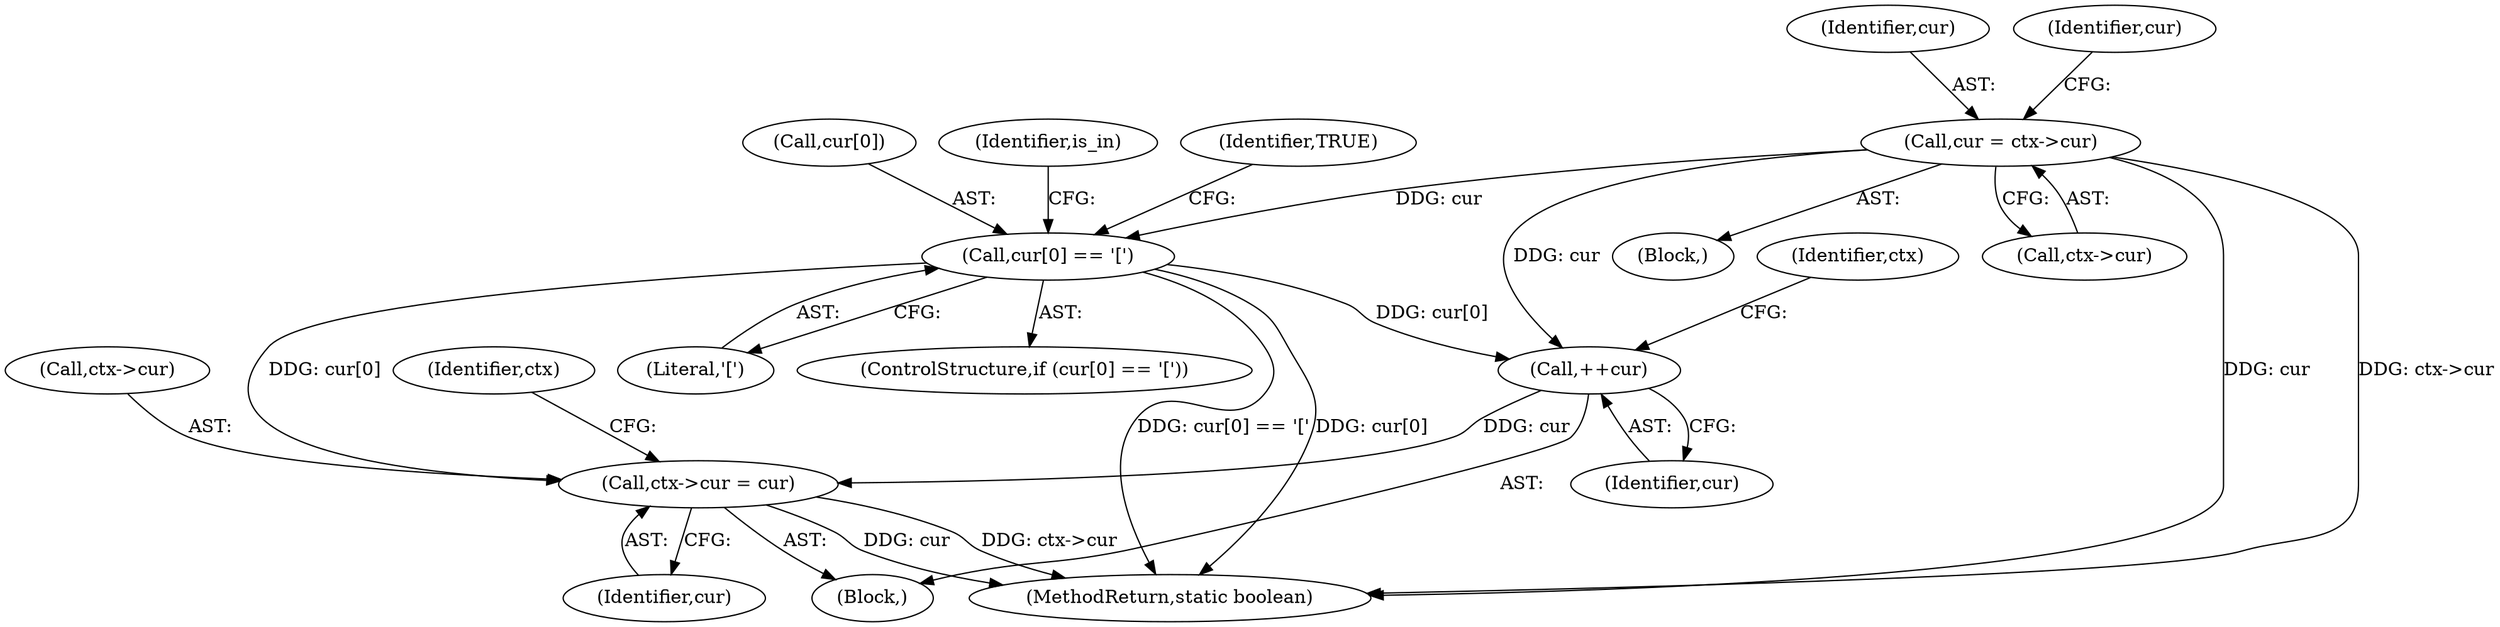 digraph "0_virglrenderer_e534b51ca3c3cd25f3990589932a9ed711c59b27@pointer" {
"1001324" [label="(Call,cur = ctx->cur)"];
"1001333" [label="(Call,cur[0] == '[')"];
"1001353" [label="(Call,++cur)"];
"1001355" [label="(Call,ctx->cur = cur)"];
"1001354" [label="(Identifier,cur)"];
"1004155" [label="(MethodReturn,static boolean)"];
"1001355" [label="(Call,ctx->cur = cur)"];
"1001363" [label="(Identifier,ctx)"];
"1001353" [label="(Call,++cur)"];
"1001326" [label="(Call,ctx->cur)"];
"1001356" [label="(Call,ctx->cur)"];
"1001333" [label="(Call,cur[0] == '[')"];
"1001415" [label="(Identifier,TRUE)"];
"1001338" [label="(Block,)"];
"1001297" [label="(Block,)"];
"1001357" [label="(Identifier,ctx)"];
"1001324" [label="(Call,cur = ctx->cur)"];
"1001334" [label="(Call,cur[0])"];
"1001337" [label="(Literal,'[')"];
"1001325" [label="(Identifier,cur)"];
"1001331" [label="(Identifier,cur)"];
"1001359" [label="(Identifier,cur)"];
"1001332" [label="(ControlStructure,if (cur[0] == '['))"];
"1001341" [label="(Identifier,is_in)"];
"1001324" -> "1001297"  [label="AST: "];
"1001324" -> "1001326"  [label="CFG: "];
"1001325" -> "1001324"  [label="AST: "];
"1001326" -> "1001324"  [label="AST: "];
"1001331" -> "1001324"  [label="CFG: "];
"1001324" -> "1004155"  [label="DDG: ctx->cur"];
"1001324" -> "1004155"  [label="DDG: cur"];
"1001324" -> "1001333"  [label="DDG: cur"];
"1001324" -> "1001353"  [label="DDG: cur"];
"1001333" -> "1001332"  [label="AST: "];
"1001333" -> "1001337"  [label="CFG: "];
"1001334" -> "1001333"  [label="AST: "];
"1001337" -> "1001333"  [label="AST: "];
"1001341" -> "1001333"  [label="CFG: "];
"1001415" -> "1001333"  [label="CFG: "];
"1001333" -> "1004155"  [label="DDG: cur[0] == '['"];
"1001333" -> "1004155"  [label="DDG: cur[0]"];
"1001333" -> "1001353"  [label="DDG: cur[0]"];
"1001333" -> "1001355"  [label="DDG: cur[0]"];
"1001353" -> "1001338"  [label="AST: "];
"1001353" -> "1001354"  [label="CFG: "];
"1001354" -> "1001353"  [label="AST: "];
"1001357" -> "1001353"  [label="CFG: "];
"1001353" -> "1001355"  [label="DDG: cur"];
"1001355" -> "1001338"  [label="AST: "];
"1001355" -> "1001359"  [label="CFG: "];
"1001356" -> "1001355"  [label="AST: "];
"1001359" -> "1001355"  [label="AST: "];
"1001363" -> "1001355"  [label="CFG: "];
"1001355" -> "1004155"  [label="DDG: cur"];
"1001355" -> "1004155"  [label="DDG: ctx->cur"];
}
